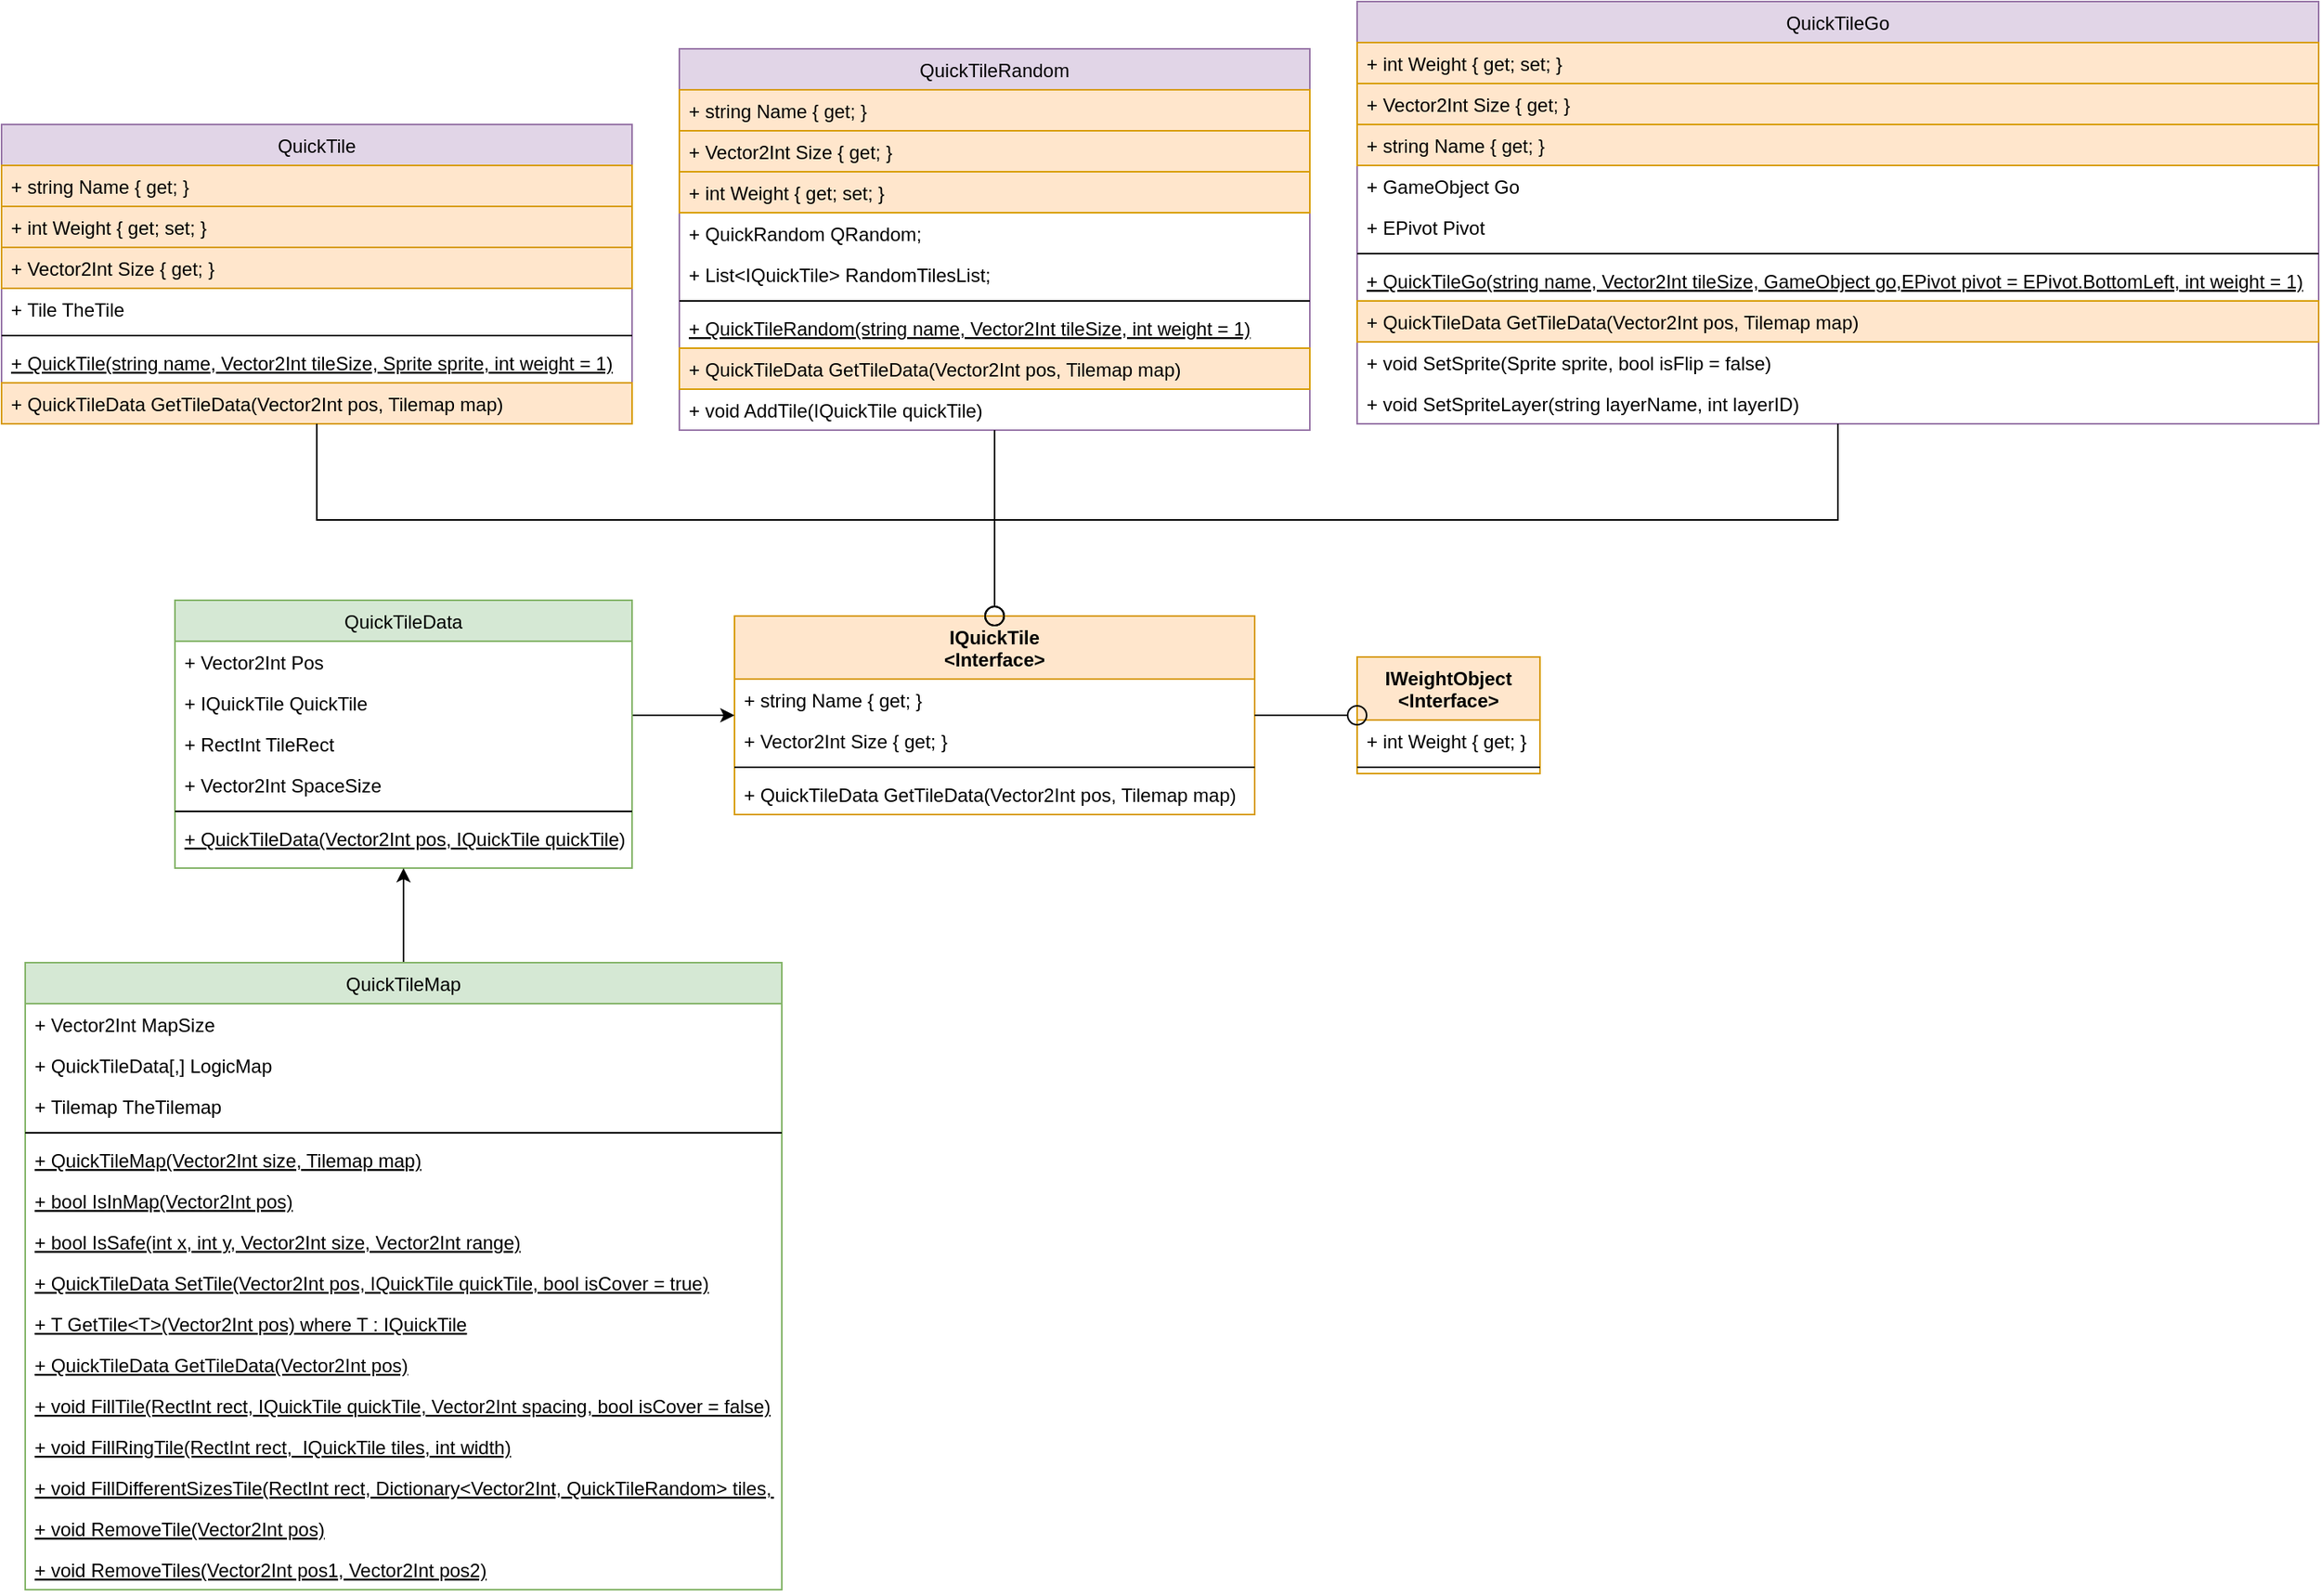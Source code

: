 <mxfile version="18.0.6" type="device"><diagram id="C5RBs43oDa-KdzZeNtuy" name="Page-1"><mxGraphModel dx="1224" dy="1361" grid="1" gridSize="10" guides="1" tooltips="1" connect="1" arrows="1" fold="1" page="1" pageScale="1" pageWidth="827" pageHeight="1169" math="0" shadow="0"><root><mxCell id="WIyWlLk6GJQsqaUBKTNV-0"/><mxCell id="WIyWlLk6GJQsqaUBKTNV-1" parent="WIyWlLk6GJQsqaUBKTNV-0"/><mxCell id="zkfFHV4jXpPFQw0GAbJ--6" value="QuickTile" style="swimlane;fontStyle=0;align=center;verticalAlign=top;childLayout=stackLayout;horizontal=1;startSize=26;horizontalStack=0;resizeParent=1;resizeLast=0;collapsible=1;marginBottom=0;rounded=0;shadow=0;strokeWidth=1;fillColor=#e1d5e7;strokeColor=#9673a6;" parent="WIyWlLk6GJQsqaUBKTNV-1" vertex="1"><mxGeometry x="20" y="88" width="400" height="190" as="geometry"><mxRectangle x="130" y="380" width="160" height="26" as="alternateBounds"/></mxGeometry></mxCell><mxCell id="zkfFHV4jXpPFQw0GAbJ--8" value="+ string Name { get; }" style="text;align=left;verticalAlign=top;spacingLeft=4;spacingRight=4;overflow=hidden;rotatable=0;points=[[0,0.5],[1,0.5]];portConstraint=eastwest;rounded=0;shadow=0;html=0;fillColor=#ffe6cc;strokeColor=#d79b00;" parent="zkfFHV4jXpPFQw0GAbJ--6" vertex="1"><mxGeometry y="26" width="400" height="26" as="geometry"/></mxCell><mxCell id="1Jg7ewBpl6h9zY8424ma-12" value="+ int Weight { get; set; }" style="text;align=left;verticalAlign=top;spacingLeft=4;spacingRight=4;overflow=hidden;rotatable=0;points=[[0,0.5],[1,0.5]];portConstraint=eastwest;rounded=0;shadow=0;html=0;fillColor=#ffe6cc;strokeColor=#d79b00;" vertex="1" parent="zkfFHV4jXpPFQw0GAbJ--6"><mxGeometry y="52" width="400" height="26" as="geometry"/></mxCell><mxCell id="1Jg7ewBpl6h9zY8424ma-11" value="+ Vector2Int Size { get; }" style="text;align=left;verticalAlign=top;spacingLeft=4;spacingRight=4;overflow=hidden;rotatable=0;points=[[0,0.5],[1,0.5]];portConstraint=eastwest;rounded=0;shadow=0;html=0;fillColor=#ffe6cc;strokeColor=#d79b00;" vertex="1" parent="zkfFHV4jXpPFQw0GAbJ--6"><mxGeometry y="78" width="400" height="26" as="geometry"/></mxCell><mxCell id="zkfFHV4jXpPFQw0GAbJ--7" value="+ Tile TheTile" style="text;align=left;verticalAlign=top;spacingLeft=4;spacingRight=4;overflow=hidden;rotatable=0;points=[[0,0.5],[1,0.5]];portConstraint=eastwest;" parent="zkfFHV4jXpPFQw0GAbJ--6" vertex="1"><mxGeometry y="104" width="400" height="26" as="geometry"/></mxCell><mxCell id="zkfFHV4jXpPFQw0GAbJ--9" value="" style="line;html=1;strokeWidth=1;align=left;verticalAlign=middle;spacingTop=-1;spacingLeft=3;spacingRight=3;rotatable=0;labelPosition=right;points=[];portConstraint=eastwest;" parent="zkfFHV4jXpPFQw0GAbJ--6" vertex="1"><mxGeometry y="130" width="400" height="8" as="geometry"/></mxCell><mxCell id="zkfFHV4jXpPFQw0GAbJ--10" value="+ QuickTile(string name, Vector2Int tileSize, Sprite sprite, int weight = 1)" style="text;align=left;verticalAlign=top;spacingLeft=4;spacingRight=4;overflow=hidden;rotatable=0;points=[[0,0.5],[1,0.5]];portConstraint=eastwest;fontStyle=4" parent="zkfFHV4jXpPFQw0GAbJ--6" vertex="1"><mxGeometry y="138" width="400" height="26" as="geometry"/></mxCell><mxCell id="zkfFHV4jXpPFQw0GAbJ--11" value="+ QuickTileData GetTileData(Vector2Int pos, Tilemap map)" style="text;align=left;verticalAlign=top;spacingLeft=4;spacingRight=4;overflow=hidden;rotatable=0;points=[[0,0.5],[1,0.5]];portConstraint=eastwest;fillColor=#ffe6cc;strokeColor=#d79b00;" parent="zkfFHV4jXpPFQw0GAbJ--6" vertex="1"><mxGeometry y="164" width="400" height="26" as="geometry"/></mxCell><mxCell id="1Jg7ewBpl6h9zY8424ma-0" value="IQuickTile&#10;&lt;Interface&gt;" style="swimlane;fontStyle=1;align=center;verticalAlign=top;childLayout=stackLayout;horizontal=1;startSize=40;horizontalStack=0;resizeParent=1;resizeParentMax=0;resizeLast=0;collapsible=1;marginBottom=0;fillColor=#ffe6cc;strokeColor=#d79b00;" vertex="1" parent="WIyWlLk6GJQsqaUBKTNV-1"><mxGeometry x="485" y="400" width="330" height="126" as="geometry"/></mxCell><mxCell id="1Jg7ewBpl6h9zY8424ma-1" value="+ string Name { get; }" style="text;strokeColor=none;fillColor=none;align=left;verticalAlign=top;spacingLeft=4;spacingRight=4;overflow=hidden;rotatable=0;points=[[0,0.5],[1,0.5]];portConstraint=eastwest;" vertex="1" parent="1Jg7ewBpl6h9zY8424ma-0"><mxGeometry y="40" width="330" height="26" as="geometry"/></mxCell><mxCell id="1Jg7ewBpl6h9zY8424ma-4" value="+ Vector2Int Size { get; }" style="text;strokeColor=none;fillColor=none;align=left;verticalAlign=top;spacingLeft=4;spacingRight=4;overflow=hidden;rotatable=0;points=[[0,0.5],[1,0.5]];portConstraint=eastwest;" vertex="1" parent="1Jg7ewBpl6h9zY8424ma-0"><mxGeometry y="66" width="330" height="26" as="geometry"/></mxCell><mxCell id="1Jg7ewBpl6h9zY8424ma-2" value="" style="line;strokeWidth=1;fillColor=none;align=left;verticalAlign=middle;spacingTop=-1;spacingLeft=3;spacingRight=3;rotatable=0;labelPosition=right;points=[];portConstraint=eastwest;" vertex="1" parent="1Jg7ewBpl6h9zY8424ma-0"><mxGeometry y="92" width="330" height="8" as="geometry"/></mxCell><mxCell id="1Jg7ewBpl6h9zY8424ma-3" value="+ QuickTileData GetTileData(Vector2Int pos, Tilemap map)" style="text;strokeColor=none;fillColor=none;align=left;verticalAlign=top;spacingLeft=4;spacingRight=4;overflow=hidden;rotatable=0;points=[[0,0.5],[1,0.5]];portConstraint=eastwest;" vertex="1" parent="1Jg7ewBpl6h9zY8424ma-0"><mxGeometry y="100" width="330" height="26" as="geometry"/></mxCell><mxCell id="1Jg7ewBpl6h9zY8424ma-6" value="IWeightObject&#10;&lt;Interface&gt;" style="swimlane;fontStyle=1;align=center;verticalAlign=top;childLayout=stackLayout;horizontal=1;startSize=40;horizontalStack=0;resizeParent=1;resizeParentMax=0;resizeLast=0;collapsible=1;marginBottom=0;fillColor=#ffe6cc;strokeColor=#d79b00;" vertex="1" parent="WIyWlLk6GJQsqaUBKTNV-1"><mxGeometry x="880" y="426" width="116" height="74" as="geometry"/></mxCell><mxCell id="1Jg7ewBpl6h9zY8424ma-7" value="+ int Weight { get; }" style="text;strokeColor=none;fillColor=none;align=left;verticalAlign=top;spacingLeft=4;spacingRight=4;overflow=hidden;rotatable=0;points=[[0,0.5],[1,0.5]];portConstraint=eastwest;" vertex="1" parent="1Jg7ewBpl6h9zY8424ma-6"><mxGeometry y="40" width="116" height="26" as="geometry"/></mxCell><mxCell id="1Jg7ewBpl6h9zY8424ma-9" value="" style="line;strokeWidth=1;fillColor=none;align=left;verticalAlign=middle;spacingTop=-1;spacingLeft=3;spacingRight=3;rotatable=0;labelPosition=right;points=[];portConstraint=eastwest;" vertex="1" parent="1Jg7ewBpl6h9zY8424ma-6"><mxGeometry y="66" width="116" height="8" as="geometry"/></mxCell><mxCell id="1Jg7ewBpl6h9zY8424ma-13" value="QuickTileRandom" style="swimlane;fontStyle=0;align=center;verticalAlign=top;childLayout=stackLayout;horizontal=1;startSize=26;horizontalStack=0;resizeParent=1;resizeLast=0;collapsible=1;marginBottom=0;rounded=0;shadow=0;strokeWidth=1;fillColor=#e1d5e7;strokeColor=#9673a6;" vertex="1" parent="WIyWlLk6GJQsqaUBKTNV-1"><mxGeometry x="450" y="40" width="400" height="242" as="geometry"><mxRectangle x="130" y="380" width="160" height="26" as="alternateBounds"/></mxGeometry></mxCell><mxCell id="1Jg7ewBpl6h9zY8424ma-15" value="+ string Name { get; }" style="text;align=left;verticalAlign=top;spacingLeft=4;spacingRight=4;overflow=hidden;rotatable=0;points=[[0,0.5],[1,0.5]];portConstraint=eastwest;rounded=0;shadow=0;html=0;fillColor=#ffe6cc;strokeColor=#d79b00;" vertex="1" parent="1Jg7ewBpl6h9zY8424ma-13"><mxGeometry y="26" width="400" height="26" as="geometry"/></mxCell><mxCell id="1Jg7ewBpl6h9zY8424ma-16" value="+ Vector2Int Size { get; }" style="text;align=left;verticalAlign=top;spacingLeft=4;spacingRight=4;overflow=hidden;rotatable=0;points=[[0,0.5],[1,0.5]];portConstraint=eastwest;rounded=0;shadow=0;html=0;fillColor=#ffe6cc;strokeColor=#d79b00;" vertex="1" parent="1Jg7ewBpl6h9zY8424ma-13"><mxGeometry y="52" width="400" height="26" as="geometry"/></mxCell><mxCell id="1Jg7ewBpl6h9zY8424ma-17" value="+ int Weight { get; set; }" style="text;align=left;verticalAlign=top;spacingLeft=4;spacingRight=4;overflow=hidden;rotatable=0;points=[[0,0.5],[1,0.5]];portConstraint=eastwest;rounded=0;shadow=0;html=0;fillColor=#ffe6cc;strokeColor=#d79b00;" vertex="1" parent="1Jg7ewBpl6h9zY8424ma-13"><mxGeometry y="78" width="400" height="26" as="geometry"/></mxCell><mxCell id="1Jg7ewBpl6h9zY8424ma-22" value="+ QuickRandom QRandom;" style="text;align=left;verticalAlign=top;spacingLeft=4;spacingRight=4;overflow=hidden;rotatable=0;points=[[0,0.5],[1,0.5]];portConstraint=eastwest;rounded=0;shadow=0;html=0;" vertex="1" parent="1Jg7ewBpl6h9zY8424ma-13"><mxGeometry y="104" width="400" height="26" as="geometry"/></mxCell><mxCell id="1Jg7ewBpl6h9zY8424ma-21" value="+ List&lt;IQuickTile&gt; RandomTilesList;" style="text;align=left;verticalAlign=top;spacingLeft=4;spacingRight=4;overflow=hidden;rotatable=0;points=[[0,0.5],[1,0.5]];portConstraint=eastwest;rounded=0;shadow=0;html=0;" vertex="1" parent="1Jg7ewBpl6h9zY8424ma-13"><mxGeometry y="130" width="400" height="26" as="geometry"/></mxCell><mxCell id="1Jg7ewBpl6h9zY8424ma-18" value="" style="line;html=1;strokeWidth=1;align=left;verticalAlign=middle;spacingTop=-1;spacingLeft=3;spacingRight=3;rotatable=0;labelPosition=right;points=[];portConstraint=eastwest;" vertex="1" parent="1Jg7ewBpl6h9zY8424ma-13"><mxGeometry y="156" width="400" height="8" as="geometry"/></mxCell><mxCell id="1Jg7ewBpl6h9zY8424ma-19" value="+ QuickTileRandom(string name, Vector2Int tileSize, int weight = 1)" style="text;align=left;verticalAlign=top;spacingLeft=4;spacingRight=4;overflow=hidden;rotatable=0;points=[[0,0.5],[1,0.5]];portConstraint=eastwest;fontStyle=4" vertex="1" parent="1Jg7ewBpl6h9zY8424ma-13"><mxGeometry y="164" width="400" height="26" as="geometry"/></mxCell><mxCell id="1Jg7ewBpl6h9zY8424ma-23" value="+ QuickTileData GetTileData(Vector2Int pos, Tilemap map)" style="text;align=left;verticalAlign=top;spacingLeft=4;spacingRight=4;overflow=hidden;rotatable=0;points=[[0,0.5],[1,0.5]];portConstraint=eastwest;fillColor=#ffe6cc;strokeColor=#d79b00;" vertex="1" parent="1Jg7ewBpl6h9zY8424ma-13"><mxGeometry y="190" width="400" height="26" as="geometry"/></mxCell><mxCell id="1Jg7ewBpl6h9zY8424ma-20" value="+ void AddTile(IQuickTile quickTile)" style="text;align=left;verticalAlign=top;spacingLeft=4;spacingRight=4;overflow=hidden;rotatable=0;points=[[0,0.5],[1,0.5]];portConstraint=eastwest;" vertex="1" parent="1Jg7ewBpl6h9zY8424ma-13"><mxGeometry y="216" width="400" height="26" as="geometry"/></mxCell><mxCell id="1Jg7ewBpl6h9zY8424ma-24" value="QuickTileGo" style="swimlane;fontStyle=0;align=center;verticalAlign=top;childLayout=stackLayout;horizontal=1;startSize=26;horizontalStack=0;resizeParent=1;resizeLast=0;collapsible=1;marginBottom=0;rounded=0;shadow=0;strokeWidth=1;fillColor=#e1d5e7;strokeColor=#9673a6;" vertex="1" parent="WIyWlLk6GJQsqaUBKTNV-1"><mxGeometry x="880" y="10" width="610" height="268" as="geometry"><mxRectangle x="130" y="380" width="160" height="26" as="alternateBounds"/></mxGeometry></mxCell><mxCell id="1Jg7ewBpl6h9zY8424ma-28" value="+ int Weight { get; set; }" style="text;align=left;verticalAlign=top;spacingLeft=4;spacingRight=4;overflow=hidden;rotatable=0;points=[[0,0.5],[1,0.5]];portConstraint=eastwest;rounded=0;shadow=0;html=0;fillColor=#ffe6cc;strokeColor=#d79b00;" vertex="1" parent="1Jg7ewBpl6h9zY8424ma-24"><mxGeometry y="26" width="610" height="26" as="geometry"/></mxCell><mxCell id="1Jg7ewBpl6h9zY8424ma-27" value="+ Vector2Int Size { get; }" style="text;align=left;verticalAlign=top;spacingLeft=4;spacingRight=4;overflow=hidden;rotatable=0;points=[[0,0.5],[1,0.5]];portConstraint=eastwest;rounded=0;shadow=0;html=0;fillColor=#ffe6cc;strokeColor=#d79b00;" vertex="1" parent="1Jg7ewBpl6h9zY8424ma-24"><mxGeometry y="52" width="610" height="26" as="geometry"/></mxCell><mxCell id="1Jg7ewBpl6h9zY8424ma-26" value="+ string Name { get; }" style="text;align=left;verticalAlign=top;spacingLeft=4;spacingRight=4;overflow=hidden;rotatable=0;points=[[0,0.5],[1,0.5]];portConstraint=eastwest;rounded=0;shadow=0;html=0;fillColor=#ffe6cc;strokeColor=#d79b00;" vertex="1" parent="1Jg7ewBpl6h9zY8424ma-24"><mxGeometry y="78" width="610" height="26" as="geometry"/></mxCell><mxCell id="1Jg7ewBpl6h9zY8424ma-25" value="+ GameObject Go" style="text;align=left;verticalAlign=top;spacingLeft=4;spacingRight=4;overflow=hidden;rotatable=0;points=[[0,0.5],[1,0.5]];portConstraint=eastwest;" vertex="1" parent="1Jg7ewBpl6h9zY8424ma-24"><mxGeometry y="104" width="610" height="26" as="geometry"/></mxCell><mxCell id="1Jg7ewBpl6h9zY8424ma-64" value="+ EPivot Pivot" style="text;align=left;verticalAlign=top;spacingLeft=4;spacingRight=4;overflow=hidden;rotatable=0;points=[[0,0.5],[1,0.5]];portConstraint=eastwest;" vertex="1" parent="1Jg7ewBpl6h9zY8424ma-24"><mxGeometry y="130" width="610" height="26" as="geometry"/></mxCell><mxCell id="1Jg7ewBpl6h9zY8424ma-29" value="" style="line;html=1;strokeWidth=1;align=left;verticalAlign=middle;spacingTop=-1;spacingLeft=3;spacingRight=3;rotatable=0;labelPosition=right;points=[];portConstraint=eastwest;" vertex="1" parent="1Jg7ewBpl6h9zY8424ma-24"><mxGeometry y="156" width="610" height="8" as="geometry"/></mxCell><mxCell id="1Jg7ewBpl6h9zY8424ma-30" value="+ QuickTileGo(string name, Vector2Int tileSize, GameObject go,EPivot pivot = EPivot.BottomLeft, int weight = 1)" style="text;align=left;verticalAlign=top;spacingLeft=4;spacingRight=4;overflow=hidden;rotatable=0;points=[[0,0.5],[1,0.5]];portConstraint=eastwest;fontStyle=4" vertex="1" parent="1Jg7ewBpl6h9zY8424ma-24"><mxGeometry y="164" width="610" height="26" as="geometry"/></mxCell><mxCell id="1Jg7ewBpl6h9zY8424ma-62" value="+ QuickTileData GetTileData(Vector2Int pos, Tilemap map)" style="text;align=left;verticalAlign=top;spacingLeft=4;spacingRight=4;overflow=hidden;rotatable=0;points=[[0,0.5],[1,0.5]];portConstraint=eastwest;fillColor=#ffe6cc;strokeColor=#d79b00;" vertex="1" parent="1Jg7ewBpl6h9zY8424ma-24"><mxGeometry y="190" width="610" height="26" as="geometry"/></mxCell><mxCell id="1Jg7ewBpl6h9zY8424ma-60" value="+ void SetSprite(Sprite sprite, bool isFlip = false)" style="text;align=left;verticalAlign=top;spacingLeft=4;spacingRight=4;overflow=hidden;rotatable=0;points=[[0,0.5],[1,0.5]];portConstraint=eastwest;" vertex="1" parent="1Jg7ewBpl6h9zY8424ma-24"><mxGeometry y="216" width="610" height="26" as="geometry"/></mxCell><mxCell id="1Jg7ewBpl6h9zY8424ma-61" value="+ void SetSpriteLayer(string layerName, int layerID)" style="text;align=left;verticalAlign=top;spacingLeft=4;spacingRight=4;overflow=hidden;rotatable=0;points=[[0,0.5],[1,0.5]];portConstraint=eastwest;" vertex="1" parent="1Jg7ewBpl6h9zY8424ma-24"><mxGeometry y="242" width="610" height="26" as="geometry"/></mxCell><mxCell id="1Jg7ewBpl6h9zY8424ma-70" style="edgeStyle=elbowEdgeStyle;rounded=0;orthogonalLoop=1;jettySize=auto;elbow=vertical;html=1;" edge="1" parent="WIyWlLk6GJQsqaUBKTNV-1" source="1Jg7ewBpl6h9zY8424ma-32" target="1Jg7ewBpl6h9zY8424ma-0"><mxGeometry relative="1" as="geometry"/></mxCell><mxCell id="1Jg7ewBpl6h9zY8424ma-32" value="QuickTileData" style="swimlane;fontStyle=0;align=center;verticalAlign=top;childLayout=stackLayout;horizontal=1;startSize=26;horizontalStack=0;resizeParent=1;resizeLast=0;collapsible=1;marginBottom=0;rounded=0;shadow=0;strokeWidth=1;fillColor=#d5e8d4;strokeColor=#82b366;" vertex="1" parent="WIyWlLk6GJQsqaUBKTNV-1"><mxGeometry x="130" y="390" width="290" height="170" as="geometry"><mxRectangle x="130" y="380" width="160" height="26" as="alternateBounds"/></mxGeometry></mxCell><mxCell id="1Jg7ewBpl6h9zY8424ma-33" value="+ Vector2Int Pos" style="text;align=left;verticalAlign=top;spacingLeft=4;spacingRight=4;overflow=hidden;rotatable=0;points=[[0,0.5],[1,0.5]];portConstraint=eastwest;" vertex="1" parent="1Jg7ewBpl6h9zY8424ma-32"><mxGeometry y="26" width="290" height="26" as="geometry"/></mxCell><mxCell id="1Jg7ewBpl6h9zY8424ma-34" value="+ IQuickTile QuickTile" style="text;align=left;verticalAlign=top;spacingLeft=4;spacingRight=4;overflow=hidden;rotatable=0;points=[[0,0.5],[1,0.5]];portConstraint=eastwest;rounded=0;shadow=0;html=0;" vertex="1" parent="1Jg7ewBpl6h9zY8424ma-32"><mxGeometry y="52" width="290" height="26" as="geometry"/></mxCell><mxCell id="1Jg7ewBpl6h9zY8424ma-35" value="+ RectInt TileRect" style="text;align=left;verticalAlign=top;spacingLeft=4;spacingRight=4;overflow=hidden;rotatable=0;points=[[0,0.5],[1,0.5]];portConstraint=eastwest;rounded=0;shadow=0;html=0;" vertex="1" parent="1Jg7ewBpl6h9zY8424ma-32"><mxGeometry y="78" width="290" height="26" as="geometry"/></mxCell><mxCell id="1Jg7ewBpl6h9zY8424ma-36" value="+ Vector2Int SpaceSize" style="text;align=left;verticalAlign=top;spacingLeft=4;spacingRight=4;overflow=hidden;rotatable=0;points=[[0,0.5],[1,0.5]];portConstraint=eastwest;rounded=0;shadow=0;html=0;" vertex="1" parent="1Jg7ewBpl6h9zY8424ma-32"><mxGeometry y="104" width="290" height="26" as="geometry"/></mxCell><mxCell id="1Jg7ewBpl6h9zY8424ma-37" value="" style="line;html=1;strokeWidth=1;align=left;verticalAlign=middle;spacingTop=-1;spacingLeft=3;spacingRight=3;rotatable=0;labelPosition=right;points=[];portConstraint=eastwest;" vertex="1" parent="1Jg7ewBpl6h9zY8424ma-32"><mxGeometry y="130" width="290" height="8" as="geometry"/></mxCell><mxCell id="1Jg7ewBpl6h9zY8424ma-38" value="+ QuickTileData(Vector2Int pos, IQuickTile quickTile)" style="text;align=left;verticalAlign=top;spacingLeft=4;spacingRight=4;overflow=hidden;rotatable=0;points=[[0,0.5],[1,0.5]];portConstraint=eastwest;fontStyle=4" vertex="1" parent="1Jg7ewBpl6h9zY8424ma-32"><mxGeometry y="138" width="290" height="26" as="geometry"/></mxCell><mxCell id="1Jg7ewBpl6h9zY8424ma-71" style="edgeStyle=elbowEdgeStyle;rounded=0;orthogonalLoop=1;jettySize=auto;elbow=vertical;html=1;endArrow=classic;endFill=1;" edge="1" parent="WIyWlLk6GJQsqaUBKTNV-1" source="1Jg7ewBpl6h9zY8424ma-40" target="1Jg7ewBpl6h9zY8424ma-32"><mxGeometry relative="1" as="geometry"/></mxCell><mxCell id="1Jg7ewBpl6h9zY8424ma-40" value="QuickTileMap" style="swimlane;fontStyle=0;align=center;verticalAlign=top;childLayout=stackLayout;horizontal=1;startSize=26;horizontalStack=0;resizeParent=1;resizeLast=0;collapsible=1;marginBottom=0;rounded=0;shadow=0;strokeWidth=1;fillColor=#d5e8d4;strokeColor=#82b366;" vertex="1" parent="WIyWlLk6GJQsqaUBKTNV-1"><mxGeometry x="35" y="620" width="480" height="398" as="geometry"><mxRectangle x="130" y="380" width="160" height="26" as="alternateBounds"/></mxGeometry></mxCell><mxCell id="1Jg7ewBpl6h9zY8424ma-41" value="+ Vector2Int MapSize" style="text;align=left;verticalAlign=top;spacingLeft=4;spacingRight=4;overflow=hidden;rotatable=0;points=[[0,0.5],[1,0.5]];portConstraint=eastwest;" vertex="1" parent="1Jg7ewBpl6h9zY8424ma-40"><mxGeometry y="26" width="480" height="26" as="geometry"/></mxCell><mxCell id="1Jg7ewBpl6h9zY8424ma-42" value="+ QuickTileData[,] LogicMap" style="text;align=left;verticalAlign=top;spacingLeft=4;spacingRight=4;overflow=hidden;rotatable=0;points=[[0,0.5],[1,0.5]];portConstraint=eastwest;rounded=0;shadow=0;html=0;" vertex="1" parent="1Jg7ewBpl6h9zY8424ma-40"><mxGeometry y="52" width="480" height="26" as="geometry"/></mxCell><mxCell id="1Jg7ewBpl6h9zY8424ma-43" value="+ Tilemap TheTilemap" style="text;align=left;verticalAlign=top;spacingLeft=4;spacingRight=4;overflow=hidden;rotatable=0;points=[[0,0.5],[1,0.5]];portConstraint=eastwest;rounded=0;shadow=0;html=0;" vertex="1" parent="1Jg7ewBpl6h9zY8424ma-40"><mxGeometry y="78" width="480" height="26" as="geometry"/></mxCell><mxCell id="1Jg7ewBpl6h9zY8424ma-45" value="" style="line;html=1;strokeWidth=1;align=left;verticalAlign=middle;spacingTop=-1;spacingLeft=3;spacingRight=3;rotatable=0;labelPosition=right;points=[];portConstraint=eastwest;" vertex="1" parent="1Jg7ewBpl6h9zY8424ma-40"><mxGeometry y="104" width="480" height="8" as="geometry"/></mxCell><mxCell id="1Jg7ewBpl6h9zY8424ma-46" value="+ QuickTileMap(Vector2Int size, Tilemap map)" style="text;align=left;verticalAlign=top;spacingLeft=4;spacingRight=4;overflow=hidden;rotatable=0;points=[[0,0.5],[1,0.5]];portConstraint=eastwest;fontStyle=4" vertex="1" parent="1Jg7ewBpl6h9zY8424ma-40"><mxGeometry y="112" width="480" height="26" as="geometry"/></mxCell><mxCell id="1Jg7ewBpl6h9zY8424ma-47" value="+ bool IsInMap(Vector2Int pos)" style="text;align=left;verticalAlign=top;spacingLeft=4;spacingRight=4;overflow=hidden;rotatable=0;points=[[0,0.5],[1,0.5]];portConstraint=eastwest;fontStyle=4" vertex="1" parent="1Jg7ewBpl6h9zY8424ma-40"><mxGeometry y="138" width="480" height="26" as="geometry"/></mxCell><mxCell id="1Jg7ewBpl6h9zY8424ma-48" value="+ bool IsSafe(int x, int y, Vector2Int size, Vector2Int range)" style="text;align=left;verticalAlign=top;spacingLeft=4;spacingRight=4;overflow=hidden;rotatable=0;points=[[0,0.5],[1,0.5]];portConstraint=eastwest;fontStyle=4" vertex="1" parent="1Jg7ewBpl6h9zY8424ma-40"><mxGeometry y="164" width="480" height="26" as="geometry"/></mxCell><mxCell id="1Jg7ewBpl6h9zY8424ma-50" value="+ QuickTileData SetTile(Vector2Int pos, IQuickTile quickTile, bool isCover = true)" style="text;align=left;verticalAlign=top;spacingLeft=4;spacingRight=4;overflow=hidden;rotatable=0;points=[[0,0.5],[1,0.5]];portConstraint=eastwest;fontStyle=4" vertex="1" parent="1Jg7ewBpl6h9zY8424ma-40"><mxGeometry y="190" width="480" height="26" as="geometry"/></mxCell><mxCell id="1Jg7ewBpl6h9zY8424ma-51" value="+ T GetTile&lt;T&gt;(Vector2Int pos) where T : IQuickTile" style="text;align=left;verticalAlign=top;spacingLeft=4;spacingRight=4;overflow=hidden;rotatable=0;points=[[0,0.5],[1,0.5]];portConstraint=eastwest;fontStyle=4" vertex="1" parent="1Jg7ewBpl6h9zY8424ma-40"><mxGeometry y="216" width="480" height="26" as="geometry"/></mxCell><mxCell id="1Jg7ewBpl6h9zY8424ma-49" value="+ QuickTileData GetTileData(Vector2Int pos)" style="text;align=left;verticalAlign=top;spacingLeft=4;spacingRight=4;overflow=hidden;rotatable=0;points=[[0,0.5],[1,0.5]];portConstraint=eastwest;fontStyle=4" vertex="1" parent="1Jg7ewBpl6h9zY8424ma-40"><mxGeometry y="242" width="480" height="26" as="geometry"/></mxCell><mxCell id="1Jg7ewBpl6h9zY8424ma-52" value="+ void FillTile(RectInt rect, IQuickTile quickTile, Vector2Int spacing, bool isCover = false)" style="text;align=left;verticalAlign=top;spacingLeft=4;spacingRight=4;overflow=hidden;rotatable=0;points=[[0,0.5],[1,0.5]];portConstraint=eastwest;fontStyle=4" vertex="1" parent="1Jg7ewBpl6h9zY8424ma-40"><mxGeometry y="268" width="480" height="26" as="geometry"/></mxCell><mxCell id="1Jg7ewBpl6h9zY8424ma-54" value="+ void FillRingTile(RectInt rect,  IQuickTile tiles, int width)" style="text;align=left;verticalAlign=top;spacingLeft=4;spacingRight=4;overflow=hidden;rotatable=0;points=[[0,0.5],[1,0.5]];portConstraint=eastwest;fontStyle=4" vertex="1" parent="1Jg7ewBpl6h9zY8424ma-40"><mxGeometry y="294" width="480" height="26" as="geometry"/></mxCell><mxCell id="1Jg7ewBpl6h9zY8424ma-55" value="+ void FillDifferentSizesTile(RectInt rect, Dictionary&lt;Vector2Int, QuickTileRandom&gt; tiles, QuickRandom random)" style="text;align=left;verticalAlign=top;spacingLeft=4;spacingRight=4;overflow=hidden;rotatable=0;points=[[0,0.5],[1,0.5]];portConstraint=eastwest;fontStyle=4" vertex="1" parent="1Jg7ewBpl6h9zY8424ma-40"><mxGeometry y="320" width="480" height="26" as="geometry"/></mxCell><mxCell id="1Jg7ewBpl6h9zY8424ma-53" value="+ void RemoveTile(Vector2Int pos)" style="text;align=left;verticalAlign=top;spacingLeft=4;spacingRight=4;overflow=hidden;rotatable=0;points=[[0,0.5],[1,0.5]];portConstraint=eastwest;fontStyle=4" vertex="1" parent="1Jg7ewBpl6h9zY8424ma-40"><mxGeometry y="346" width="480" height="26" as="geometry"/></mxCell><mxCell id="1Jg7ewBpl6h9zY8424ma-56" value="+ void RemoveTiles(Vector2Int pos1, Vector2Int pos2)" style="text;align=left;verticalAlign=top;spacingLeft=4;spacingRight=4;overflow=hidden;rotatable=0;points=[[0,0.5],[1,0.5]];portConstraint=eastwest;fontStyle=4" vertex="1" parent="1Jg7ewBpl6h9zY8424ma-40"><mxGeometry y="372" width="480" height="26" as="geometry"/></mxCell><mxCell id="1Jg7ewBpl6h9zY8424ma-65" value="" style="endArrow=oval;endFill=0;endSize=12;html=1;rounded=0;" edge="1" parent="WIyWlLk6GJQsqaUBKTNV-1" source="1Jg7ewBpl6h9zY8424ma-0" target="1Jg7ewBpl6h9zY8424ma-6"><mxGeometry width="160" relative="1" as="geometry"><mxPoint x="600" y="30" as="sourcePoint"/><mxPoint x="760" y="30" as="targetPoint"/></mxGeometry></mxCell><mxCell id="1Jg7ewBpl6h9zY8424ma-66" value="" style="endArrow=oval;endFill=0;endSize=12;html=1;rounded=0;startSize=12;" edge="1" parent="WIyWlLk6GJQsqaUBKTNV-1" source="1Jg7ewBpl6h9zY8424ma-13" target="1Jg7ewBpl6h9zY8424ma-0"><mxGeometry width="160" relative="1" as="geometry"><mxPoint x="660" y="-170" as="sourcePoint"/><mxPoint x="660" y="-226" as="targetPoint"/></mxGeometry></mxCell><mxCell id="1Jg7ewBpl6h9zY8424ma-67" value="" style="endArrow=oval;endFill=0;endSize=12;html=1;rounded=0;edgeStyle=elbowEdgeStyle;elbow=vertical;startSize=12;" edge="1" parent="WIyWlLk6GJQsqaUBKTNV-1" source="1Jg7ewBpl6h9zY8424ma-24" target="1Jg7ewBpl6h9zY8424ma-0"><mxGeometry width="160" relative="1" as="geometry"><mxPoint x="660" y="20" as="sourcePoint"/><mxPoint x="660" y="-44" as="targetPoint"/></mxGeometry></mxCell><mxCell id="1Jg7ewBpl6h9zY8424ma-68" value="" style="endArrow=oval;endFill=0;endSize=12;html=1;rounded=0;edgeStyle=elbowEdgeStyle;elbow=vertical;startSize=12;" edge="1" parent="WIyWlLk6GJQsqaUBKTNV-1" source="zkfFHV4jXpPFQw0GAbJ--6" target="1Jg7ewBpl6h9zY8424ma-0"><mxGeometry width="160" relative="1" as="geometry"><mxPoint x="1195" y="20" as="sourcePoint"/><mxPoint x="660" y="-44" as="targetPoint"/></mxGeometry></mxCell></root></mxGraphModel></diagram></mxfile>